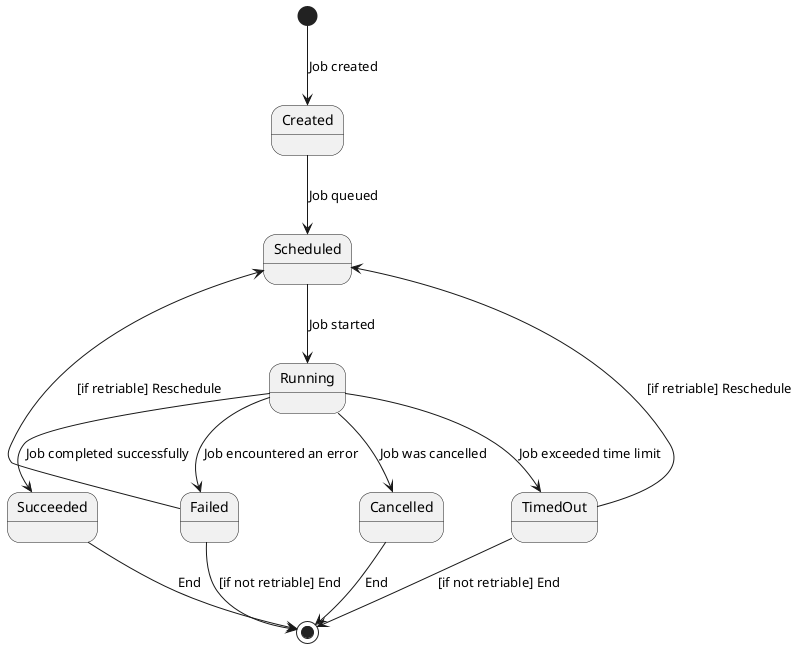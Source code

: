 @startuml
[*] --> Created : Job created

Created --> Scheduled : Job queued
Scheduled --> Running : Job started
Running --> Succeeded : Job completed successfully
Running --> Failed : Job encountered an error
Running --> Cancelled : Job was cancelled
Running --> TimedOut : Job exceeded time limit

Failed --> Scheduled : [if retriable] Reschedule
Failed --> [*] : [if not retriable] End

Cancelled --> [*] : End
Succeeded --> [*] : End
TimedOut --> Scheduled : [if retriable] Reschedule
TimedOut --> [*] : [if not retriable] End

@enduml